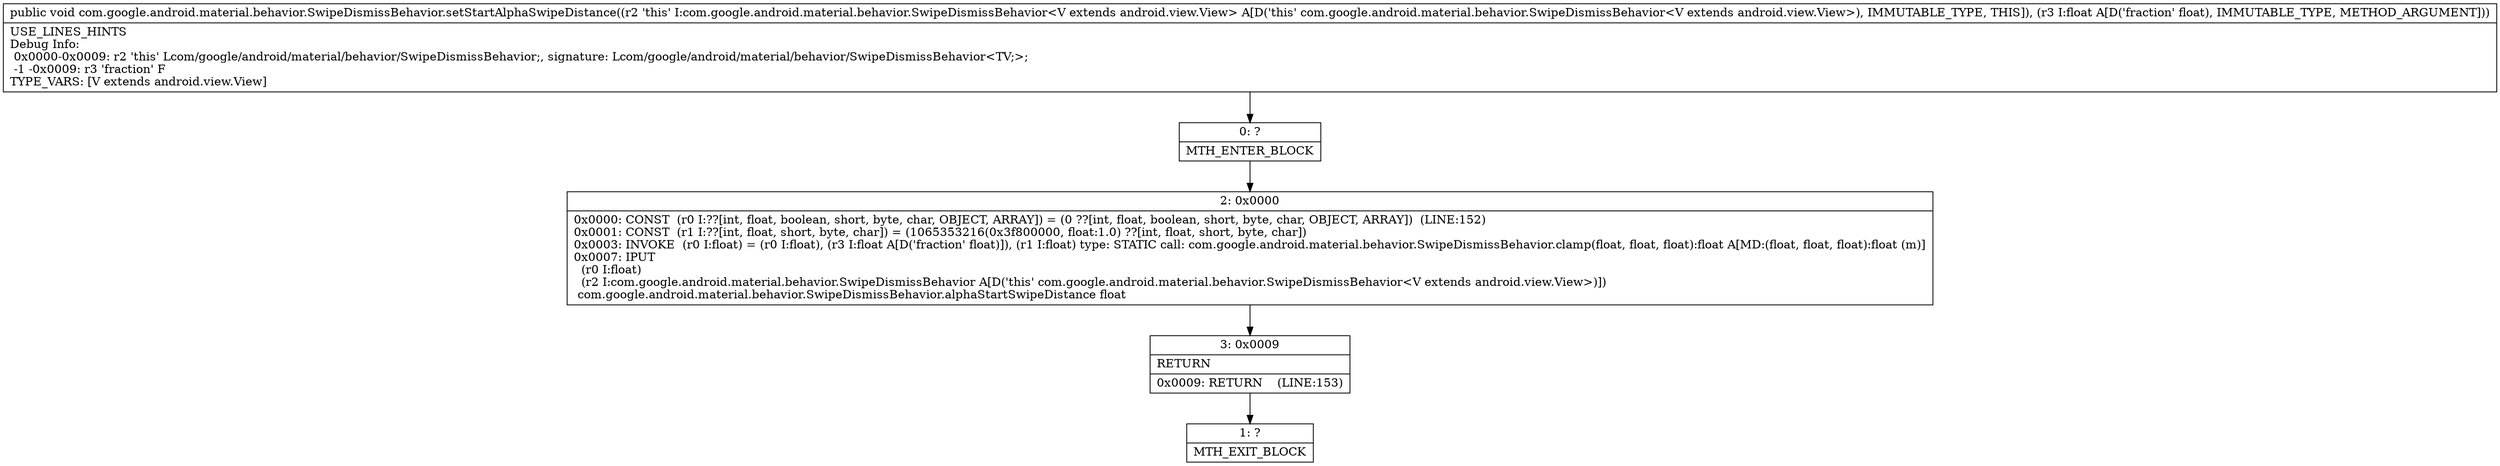 digraph "CFG forcom.google.android.material.behavior.SwipeDismissBehavior.setStartAlphaSwipeDistance(F)V" {
Node_0 [shape=record,label="{0\:\ ?|MTH_ENTER_BLOCK\l}"];
Node_2 [shape=record,label="{2\:\ 0x0000|0x0000: CONST  (r0 I:??[int, float, boolean, short, byte, char, OBJECT, ARRAY]) = (0 ??[int, float, boolean, short, byte, char, OBJECT, ARRAY])  (LINE:152)\l0x0001: CONST  (r1 I:??[int, float, short, byte, char]) = (1065353216(0x3f800000, float:1.0) ??[int, float, short, byte, char]) \l0x0003: INVOKE  (r0 I:float) = (r0 I:float), (r3 I:float A[D('fraction' float)]), (r1 I:float) type: STATIC call: com.google.android.material.behavior.SwipeDismissBehavior.clamp(float, float, float):float A[MD:(float, float, float):float (m)]\l0x0007: IPUT  \l  (r0 I:float)\l  (r2 I:com.google.android.material.behavior.SwipeDismissBehavior A[D('this' com.google.android.material.behavior.SwipeDismissBehavior\<V extends android.view.View\>)])\l com.google.android.material.behavior.SwipeDismissBehavior.alphaStartSwipeDistance float \l}"];
Node_3 [shape=record,label="{3\:\ 0x0009|RETURN\l|0x0009: RETURN    (LINE:153)\l}"];
Node_1 [shape=record,label="{1\:\ ?|MTH_EXIT_BLOCK\l}"];
MethodNode[shape=record,label="{public void com.google.android.material.behavior.SwipeDismissBehavior.setStartAlphaSwipeDistance((r2 'this' I:com.google.android.material.behavior.SwipeDismissBehavior\<V extends android.view.View\> A[D('this' com.google.android.material.behavior.SwipeDismissBehavior\<V extends android.view.View\>), IMMUTABLE_TYPE, THIS]), (r3 I:float A[D('fraction' float), IMMUTABLE_TYPE, METHOD_ARGUMENT]))  | USE_LINES_HINTS\lDebug Info:\l  0x0000\-0x0009: r2 'this' Lcom\/google\/android\/material\/behavior\/SwipeDismissBehavior;, signature: Lcom\/google\/android\/material\/behavior\/SwipeDismissBehavior\<TV;\>;\l  \-1 \-0x0009: r3 'fraction' F\lTYPE_VARS: [V extends android.view.View]\l}"];
MethodNode -> Node_0;Node_0 -> Node_2;
Node_2 -> Node_3;
Node_3 -> Node_1;
}

